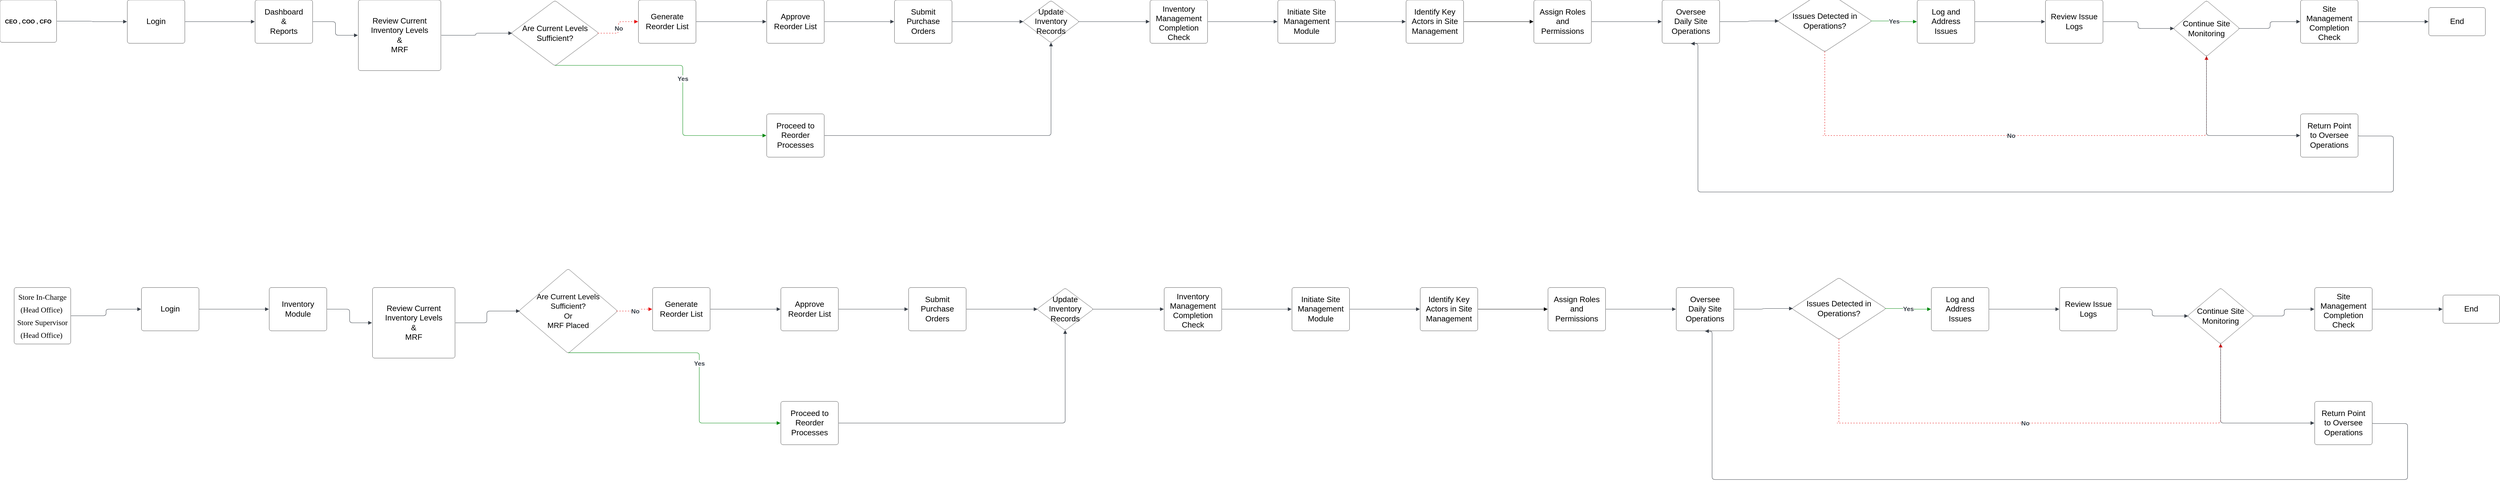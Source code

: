 <mxfile version="26.0.6">
  <diagram name="Page-1" id="gkHH0XiydJWJVt2vifZf">
    <mxGraphModel dx="4826" dy="-353" grid="1" gridSize="10" guides="1" tooltips="1" connect="1" arrows="1" fold="1" page="1" pageScale="1" pageWidth="850" pageHeight="1100" math="0" shadow="0">
      <root>
        <mxCell id="0" />
        <mxCell id="1" parent="0" />
        <mxCell id="hJsZTmZmDDR9Kw60t7y2-1" value="" style="group;dropTarget=0;pointerEvents=0;" vertex="1" parent="1">
          <mxGeometry x="-3400" y="1159" width="5271" height="408.431" as="geometry" />
        </mxCell>
        <mxCell id="hJsZTmZmDDR9Kw60t7y2-2" value="&lt;span style=&quot;font-size: 12px; text-wrap-mode: nowrap;&quot;&gt;&lt;b&gt;CEO , COO , CFO&lt;/b&gt;&lt;/span&gt;" style="html=1;overflow=block;blockSpacing=1;whiteSpace=wrap;fontSize=16.7;spacing=3.8;rounded=1;absoluteArcSize=1;arcSize=9;strokeWidth=NaN;lucidId=EjgL6~Q6XDg3;" vertex="1" parent="hJsZTmZmDDR9Kw60t7y2-1">
          <mxGeometry width="120" height="90" as="geometry" />
        </mxCell>
        <mxCell id="hJsZTmZmDDR9Kw60t7y2-3" value="Login" style="html=1;overflow=block;blockSpacing=1;whiteSpace=wrap;fontSize=16.7;spacing=9;rounded=1;absoluteArcSize=1;arcSize=9;strokeWidth=NaN;lucidId=EjgLtwZEJxSu;" vertex="1" parent="hJsZTmZmDDR9Kw60t7y2-1">
          <mxGeometry x="270" width="122" height="92" as="geometry" />
        </mxCell>
        <mxCell id="hJsZTmZmDDR9Kw60t7y2-4" value="Dashboard&lt;br&gt;&amp;amp;&lt;br&gt;Reports" style="html=1;overflow=block;blockSpacing=1;whiteSpace=wrap;fontSize=16.7;spacing=9;rounded=1;absoluteArcSize=1;arcSize=9;strokeWidth=NaN;lucidId=EjgLVKG_Uo.f;" vertex="1" parent="hJsZTmZmDDR9Kw60t7y2-1">
          <mxGeometry x="541" width="122" height="92" as="geometry" />
        </mxCell>
        <mxCell id="hJsZTmZmDDR9Kw60t7y2-5" value="Review Current Inventory Levels&lt;br&gt;&amp;amp;&lt;div&gt;MRF&lt;/div&gt;" style="html=1;overflow=block;blockSpacing=1;whiteSpace=wrap;fontSize=16.7;spacing=9;rounded=1;absoluteArcSize=1;arcSize=9;strokeWidth=NaN;lucidId=EjgLOzU3.O_G;" vertex="1" parent="hJsZTmZmDDR9Kw60t7y2-1">
          <mxGeometry x="760" width="175" height="150" as="geometry" />
        </mxCell>
        <mxCell id="hJsZTmZmDDR9Kw60t7y2-6" value="Are Current Levels Sufficient?" style="html=1;overflow=block;blockSpacing=1;whiteSpace=wrap;rhombus;fontSize=16.7;spacing=3.8;rounded=1;absoluteArcSize=1;arcSize=9;strokeWidth=NaN;lucidId=EjgL9UUAcc1q;" vertex="1" parent="hJsZTmZmDDR9Kw60t7y2-1">
          <mxGeometry x="1084" y="1" width="186" height="139" as="geometry" />
        </mxCell>
        <mxCell id="hJsZTmZmDDR9Kw60t7y2-7" value="Proceed to Reorder Processes" style="html=1;overflow=block;blockSpacing=1;whiteSpace=wrap;fontSize=16.7;spacing=9;rounded=1;absoluteArcSize=1;arcSize=9;strokeWidth=NaN;lucidId=EjgLZHWEGcp9;" vertex="1" parent="hJsZTmZmDDR9Kw60t7y2-1">
          <mxGeometry x="1626" y="242" width="122" height="92" as="geometry" />
        </mxCell>
        <mxCell id="hJsZTmZmDDR9Kw60t7y2-8" value="Generate Reorder List" style="html=1;overflow=block;blockSpacing=1;whiteSpace=wrap;fontSize=16.7;spacing=9;rounded=1;absoluteArcSize=1;arcSize=9;strokeWidth=NaN;lucidId=EjgLFG6DfWJj;" vertex="1" parent="hJsZTmZmDDR9Kw60t7y2-1">
          <mxGeometry x="1354" width="122" height="92" as="geometry" />
        </mxCell>
        <mxCell id="hJsZTmZmDDR9Kw60t7y2-9" value="Approve Reorder List" style="html=1;overflow=block;blockSpacing=1;whiteSpace=wrap;fontSize=16.7;spacing=9;rounded=1;absoluteArcSize=1;arcSize=9;strokeWidth=NaN;lucidId=EjgLLr8iSvA0;" vertex="1" parent="hJsZTmZmDDR9Kw60t7y2-1">
          <mxGeometry x="1626" width="122" height="92" as="geometry" />
        </mxCell>
        <mxCell id="hJsZTmZmDDR9Kw60t7y2-10" value="Submit Purchase Orders" style="html=1;overflow=block;blockSpacing=1;whiteSpace=wrap;fontSize=16.7;spacing=9;rounded=1;absoluteArcSize=1;arcSize=9;strokeWidth=NaN;lucidId=EjgLrljgHhcF;" vertex="1" parent="hJsZTmZmDDR9Kw60t7y2-1">
          <mxGeometry x="1897" width="122" height="92" as="geometry" />
        </mxCell>
        <mxCell id="hJsZTmZmDDR9Kw60t7y2-11" value="Update Inventory Records" style="html=1;overflow=block;blockSpacing=1;whiteSpace=wrap;rhombus;fontSize=16.7;spacing=3.8;rounded=1;absoluteArcSize=1;arcSize=9;strokeWidth=NaN;lucidId=EjgLuijhRN4M;" vertex="1" parent="hJsZTmZmDDR9Kw60t7y2-1">
          <mxGeometry x="2169" y="1" width="120" height="90" as="geometry" />
        </mxCell>
        <mxCell id="hJsZTmZmDDR9Kw60t7y2-12" value="Inventory Management Completion Check" style="html=1;overflow=block;blockSpacing=1;whiteSpace=wrap;fontSize=16.7;spacing=9;rounded=1;absoluteArcSize=1;arcSize=9;strokeWidth=NaN;lucidId=EjgL_.4KRflO;" vertex="1" parent="hJsZTmZmDDR9Kw60t7y2-1">
          <mxGeometry x="2439" width="122" height="92" as="geometry" />
        </mxCell>
        <mxCell id="hJsZTmZmDDR9Kw60t7y2-13" value="Initiate Site Management Module" style="html=1;overflow=block;blockSpacing=1;whiteSpace=wrap;fontSize=16.7;spacing=9;rounded=1;absoluteArcSize=1;arcSize=9;strokeWidth=NaN;lucidId=EjgLI088RUfB;" vertex="1" parent="hJsZTmZmDDR9Kw60t7y2-1">
          <mxGeometry x="2710" width="122" height="92" as="geometry" />
        </mxCell>
        <mxCell id="hJsZTmZmDDR9Kw60t7y2-14" value="Identify Key Actors in Site Management" style="html=1;overflow=block;blockSpacing=1;whiteSpace=wrap;fontSize=16.7;spacing=9;rounded=1;absoluteArcSize=1;arcSize=9;strokeWidth=NaN;lucidId=EjgLQOj7N_Zz;" vertex="1" parent="hJsZTmZmDDR9Kw60t7y2-1">
          <mxGeometry x="2982" width="122" height="92" as="geometry" />
        </mxCell>
        <mxCell id="hJsZTmZmDDR9Kw60t7y2-15" value="Assign Roles and Permissions" style="html=1;overflow=block;blockSpacing=1;whiteSpace=wrap;fontSize=16.7;spacing=9;rounded=1;absoluteArcSize=1;arcSize=9;strokeWidth=NaN;lucidId=EjgLk.0mJW4V;" vertex="1" parent="hJsZTmZmDDR9Kw60t7y2-1">
          <mxGeometry x="3253" width="122" height="92" as="geometry" />
        </mxCell>
        <mxCell id="hJsZTmZmDDR9Kw60t7y2-16" value="Oversee Daily Site Operations" style="html=1;overflow=block;blockSpacing=1;whiteSpace=wrap;fontSize=16.7;spacing=9;rounded=1;absoluteArcSize=1;arcSize=9;strokeWidth=NaN;lucidId=EjgLvT6um53y;" vertex="1" parent="hJsZTmZmDDR9Kw60t7y2-1">
          <mxGeometry x="3525" width="122" height="92" as="geometry" />
        </mxCell>
        <mxCell id="hJsZTmZmDDR9Kw60t7y2-17" value="Issues Detected in Operations?" style="html=1;overflow=block;blockSpacing=1;whiteSpace=wrap;rhombus;fontSize=16.7;spacing=3.8;rounded=1;absoluteArcSize=1;arcSize=9;strokeWidth=NaN;lucidId=EjgL9F~z1Yey;" vertex="1" parent="hJsZTmZmDDR9Kw60t7y2-1">
          <mxGeometry x="3770" y="-20.75" width="200" height="130.75" as="geometry" />
        </mxCell>
        <mxCell id="hJsZTmZmDDR9Kw60t7y2-18" value="Log and Address Issues" style="html=1;overflow=block;blockSpacing=1;whiteSpace=wrap;fontSize=16.7;spacing=9;rounded=1;absoluteArcSize=1;arcSize=9;strokeWidth=NaN;lucidId=EjgLhWUXhW7u;" vertex="1" parent="hJsZTmZmDDR9Kw60t7y2-1">
          <mxGeometry x="4066" width="122" height="92" as="geometry" />
        </mxCell>
        <mxCell id="hJsZTmZmDDR9Kw60t7y2-19" value="Review Issue Logs" style="html=1;overflow=block;blockSpacing=1;whiteSpace=wrap;fontSize=16.7;spacing=9;rounded=1;absoluteArcSize=1;arcSize=9;strokeWidth=NaN;lucidId=EjgLm85xOVRP;" vertex="1" parent="hJsZTmZmDDR9Kw60t7y2-1">
          <mxGeometry x="4338" width="122" height="92" as="geometry" />
        </mxCell>
        <mxCell id="hJsZTmZmDDR9Kw60t7y2-20" value="Continue Site Monitoring" style="html=1;overflow=block;blockSpacing=1;whiteSpace=wrap;rhombus;fontSize=16.7;spacing=3.8;rounded=1;absoluteArcSize=1;arcSize=9;strokeWidth=NaN;lucidId=EjgL1orkh-_m;" vertex="1" parent="hJsZTmZmDDR9Kw60t7y2-1">
          <mxGeometry x="4609" y="1" width="141" height="119" as="geometry" />
        </mxCell>
        <mxCell id="hJsZTmZmDDR9Kw60t7y2-21" value="Site Management Completion Check" style="html=1;overflow=block;blockSpacing=1;whiteSpace=wrap;fontSize=16.7;spacing=9;rounded=1;absoluteArcSize=1;arcSize=9;strokeWidth=NaN;lucidId=EjgLoFfvhtgl;" vertex="1" parent="hJsZTmZmDDR9Kw60t7y2-1">
          <mxGeometry x="4879" width="122" height="92" as="geometry" />
        </mxCell>
        <mxCell id="hJsZTmZmDDR9Kw60t7y2-22" value="End" style="html=1;overflow=block;blockSpacing=1;whiteSpace=wrap;fontSize=16.7;spacing=3.8;rounded=1;absoluteArcSize=1;arcSize=9;strokeWidth=NaN;lucidId=EjgLxapHAk7J;" vertex="1" parent="hJsZTmZmDDR9Kw60t7y2-1">
          <mxGeometry x="5151" y="16" width="120" height="60" as="geometry" />
        </mxCell>
        <mxCell id="hJsZTmZmDDR9Kw60t7y2-24" value="Return Point to Oversee Operations" style="html=1;overflow=block;blockSpacing=1;whiteSpace=wrap;fontSize=16.7;spacing=9;rounded=1;absoluteArcSize=1;arcSize=9;strokeWidth=NaN;lucidId=EjgLWpXIi.QZ;" vertex="1" parent="hJsZTmZmDDR9Kw60t7y2-1">
          <mxGeometry x="4879" y="242" width="122" height="92" as="geometry" />
        </mxCell>
        <mxCell id="hJsZTmZmDDR9Kw60t7y2-25" value="" style="html=1;jettySize=18;whiteSpace=wrap;fontSize=13;strokeColor=#3a414a;strokeOpacity=100;strokeWidth=0.8;rounded=1;arcSize=12;edgeStyle=orthogonalEdgeStyle;startArrow=none;endArrow=block;endFill=1;exitX=1.006;exitY=0.5;exitPerimeter=0;entryX=-0.006;entryY=0.5;entryPerimeter=0;lucidId=EjgL3VEAT9DE;" edge="1" parent="hJsZTmZmDDR9Kw60t7y2-1" source="hJsZTmZmDDR9Kw60t7y2-2" target="hJsZTmZmDDR9Kw60t7y2-3">
          <mxGeometry width="100" height="100" relative="1" as="geometry">
            <Array as="points" />
          </mxGeometry>
        </mxCell>
        <mxCell id="hJsZTmZmDDR9Kw60t7y2-26" value="" style="html=1;jettySize=18;whiteSpace=wrap;fontSize=13;strokeColor=#3a414a;strokeOpacity=100;strokeWidth=0.8;rounded=1;arcSize=12;edgeStyle=orthogonalEdgeStyle;startArrow=none;endArrow=block;endFill=1;exitX=1.006;exitY=0.5;exitPerimeter=0;entryX=-0.006;entryY=0.5;entryPerimeter=0;lucidId=EjgL0av2GVsZ;" edge="1" parent="hJsZTmZmDDR9Kw60t7y2-1" source="hJsZTmZmDDR9Kw60t7y2-3" target="hJsZTmZmDDR9Kw60t7y2-4">
          <mxGeometry width="100" height="100" relative="1" as="geometry">
            <Array as="points" />
          </mxGeometry>
        </mxCell>
        <mxCell id="hJsZTmZmDDR9Kw60t7y2-27" value="" style="html=1;jettySize=18;whiteSpace=wrap;fontSize=13;strokeColor=#3a414a;strokeOpacity=100;strokeWidth=0.8;rounded=1;arcSize=12;edgeStyle=orthogonalEdgeStyle;startArrow=none;endArrow=block;endFill=1;exitX=1.006;exitY=0.5;exitPerimeter=0;entryX=-0.006;entryY=0.5;entryPerimeter=0;lucidId=EjgLHLuMFvAr;" edge="1" parent="hJsZTmZmDDR9Kw60t7y2-1" source="hJsZTmZmDDR9Kw60t7y2-4" target="hJsZTmZmDDR9Kw60t7y2-5">
          <mxGeometry width="100" height="100" relative="1" as="geometry">
            <Array as="points" />
          </mxGeometry>
        </mxCell>
        <mxCell id="hJsZTmZmDDR9Kw60t7y2-28" value="" style="html=1;jettySize=18;whiteSpace=wrap;fontSize=13;strokeColor=#3a414a;strokeOpacity=100;strokeWidth=0.8;rounded=1;arcSize=12;edgeStyle=orthogonalEdgeStyle;startArrow=none;endArrow=block;endFill=1;exitX=1.006;exitY=0.5;exitPerimeter=0;entryX=0.012;entryY=0.5;entryPerimeter=0;lucidId=EjgLv7LTHXwQ;" edge="1" parent="hJsZTmZmDDR9Kw60t7y2-1" source="hJsZTmZmDDR9Kw60t7y2-5" target="hJsZTmZmDDR9Kw60t7y2-6">
          <mxGeometry width="100" height="100" relative="1" as="geometry">
            <Array as="points" />
          </mxGeometry>
        </mxCell>
        <mxCell id="hJsZTmZmDDR9Kw60t7y2-29" value="" style="html=1;jettySize=18;whiteSpace=wrap;fontSize=13;strokeColor=#008a0e;strokeOpacity=100;strokeWidth=0.8;rounded=1;arcSize=12;edgeStyle=orthogonalEdgeStyle;startArrow=none;endArrow=block;endFill=1;exitX=0.5;exitY=0.992;exitPerimeter=0;entryX=-0.006;entryY=0.5;entryPerimeter=0;lucidId=EjgLafXjpDZq;" edge="1" parent="hJsZTmZmDDR9Kw60t7y2-1" source="hJsZTmZmDDR9Kw60t7y2-6" target="hJsZTmZmDDR9Kw60t7y2-7">
          <mxGeometry width="100" height="100" relative="1" as="geometry">
            <Array as="points" />
          </mxGeometry>
        </mxCell>
        <mxCell id="hJsZTmZmDDR9Kw60t7y2-30" value="Yes" style="text;html=1;resizable=0;labelBackgroundColor=default;align=center;verticalAlign=middle;fontStyle=1;fontColor=#3a414a;fontSize=13.3;" vertex="1" parent="hJsZTmZmDDR9Kw60t7y2-29">
          <mxGeometry relative="1" as="geometry" />
        </mxCell>
        <mxCell id="hJsZTmZmDDR9Kw60t7y2-31" value="" style="html=1;jettySize=18;whiteSpace=wrap;fontSize=13;strokeColor=#e81313;strokeOpacity=100;dashed=1;fixDash=1;strokeWidth=0.8;rounded=1;arcSize=12;edgeStyle=orthogonalEdgeStyle;startArrow=none;endArrow=block;endFill=1;exitX=0.988;exitY=0.5;exitPerimeter=0;entryX=-0.006;entryY=0.5;entryPerimeter=0;lucidId=EjgL27~xLFvi;" edge="1" parent="hJsZTmZmDDR9Kw60t7y2-1" source="hJsZTmZmDDR9Kw60t7y2-6" target="hJsZTmZmDDR9Kw60t7y2-8">
          <mxGeometry width="100" height="100" relative="1" as="geometry">
            <Array as="points" />
          </mxGeometry>
        </mxCell>
        <mxCell id="hJsZTmZmDDR9Kw60t7y2-32" value="No" style="text;html=1;resizable=0;labelBackgroundColor=default;align=center;verticalAlign=middle;fontStyle=1;fontColor=#3a414a;fontSize=13.3;" vertex="1" parent="hJsZTmZmDDR9Kw60t7y2-31">
          <mxGeometry relative="1" as="geometry" />
        </mxCell>
        <mxCell id="hJsZTmZmDDR9Kw60t7y2-33" value="" style="html=1;jettySize=18;whiteSpace=wrap;fontSize=13;strokeColor=#3a414a;strokeOpacity=100;strokeWidth=0.8;rounded=1;arcSize=12;edgeStyle=orthogonalEdgeStyle;startArrow=none;endArrow=block;endFill=1;exitX=1.006;exitY=0.5;exitPerimeter=0;entryX=-0.006;entryY=0.5;entryPerimeter=0;lucidId=EjgLr.cU1wcV;" edge="1" parent="hJsZTmZmDDR9Kw60t7y2-1" source="hJsZTmZmDDR9Kw60t7y2-8" target="hJsZTmZmDDR9Kw60t7y2-9">
          <mxGeometry width="100" height="100" relative="1" as="geometry">
            <Array as="points" />
          </mxGeometry>
        </mxCell>
        <mxCell id="hJsZTmZmDDR9Kw60t7y2-34" value="" style="html=1;jettySize=18;whiteSpace=wrap;fontSize=13;strokeColor=#3a414a;strokeOpacity=100;strokeWidth=0.8;rounded=1;arcSize=12;edgeStyle=orthogonalEdgeStyle;startArrow=none;endArrow=block;endFill=1;exitX=1.006;exitY=0.5;exitPerimeter=0;entryX=-0.006;entryY=0.5;entryPerimeter=0;lucidId=EjgLcfwG.y6m;" edge="1" parent="hJsZTmZmDDR9Kw60t7y2-1" source="hJsZTmZmDDR9Kw60t7y2-9" target="hJsZTmZmDDR9Kw60t7y2-10">
          <mxGeometry width="100" height="100" relative="1" as="geometry">
            <Array as="points" />
          </mxGeometry>
        </mxCell>
        <mxCell id="hJsZTmZmDDR9Kw60t7y2-35" value="" style="html=1;jettySize=18;whiteSpace=wrap;fontSize=13;strokeColor=#3a414a;strokeOpacity=100;strokeWidth=0.8;rounded=1;arcSize=12;edgeStyle=orthogonalEdgeStyle;startArrow=none;endArrow=block;endFill=1;exitX=1.006;exitY=0.5;exitPerimeter=0;entryX=0.5;entryY=0.992;entryPerimeter=0;lucidId=EjgL~QutdFOK;" edge="1" parent="hJsZTmZmDDR9Kw60t7y2-1" source="hJsZTmZmDDR9Kw60t7y2-7" target="hJsZTmZmDDR9Kw60t7y2-11">
          <mxGeometry width="100" height="100" relative="1" as="geometry">
            <Array as="points" />
          </mxGeometry>
        </mxCell>
        <mxCell id="hJsZTmZmDDR9Kw60t7y2-36" value="" style="html=1;jettySize=18;whiteSpace=wrap;fontSize=13;strokeColor=#3a414a;strokeOpacity=100;strokeWidth=0.8;rounded=1;arcSize=12;edgeStyle=orthogonalEdgeStyle;startArrow=none;endArrow=block;endFill=1;exitX=1.006;exitY=0.5;exitPerimeter=0;entryX=0.012;entryY=0.5;entryPerimeter=0;lucidId=EjgLXuzipgVp;" edge="1" parent="hJsZTmZmDDR9Kw60t7y2-1" source="hJsZTmZmDDR9Kw60t7y2-10" target="hJsZTmZmDDR9Kw60t7y2-11">
          <mxGeometry width="100" height="100" relative="1" as="geometry">
            <Array as="points" />
          </mxGeometry>
        </mxCell>
        <mxCell id="hJsZTmZmDDR9Kw60t7y2-37" value="" style="html=1;jettySize=18;whiteSpace=wrap;fontSize=13;strokeColor=#3a414a;strokeOpacity=100;strokeWidth=0.8;rounded=1;arcSize=12;edgeStyle=orthogonalEdgeStyle;startArrow=none;endArrow=block;endFill=1;exitX=0.988;exitY=0.5;exitPerimeter=0;entryX=-0.006;entryY=0.5;entryPerimeter=0;lucidId=EjgLS-o4CDrv;" edge="1" parent="hJsZTmZmDDR9Kw60t7y2-1" source="hJsZTmZmDDR9Kw60t7y2-11" target="hJsZTmZmDDR9Kw60t7y2-12">
          <mxGeometry width="100" height="100" relative="1" as="geometry">
            <Array as="points" />
          </mxGeometry>
        </mxCell>
        <mxCell id="hJsZTmZmDDR9Kw60t7y2-38" value="" style="html=1;jettySize=18;whiteSpace=wrap;fontSize=13;strokeColor=#3a414a;strokeOpacity=100;strokeWidth=0.8;rounded=1;arcSize=12;edgeStyle=orthogonalEdgeStyle;startArrow=none;endArrow=block;endFill=1;exitX=1.006;exitY=0.5;exitPerimeter=0;entryX=-0.006;entryY=0.5;entryPerimeter=0;lucidId=EjgLPVA~iwVe;" edge="1" parent="hJsZTmZmDDR9Kw60t7y2-1" source="hJsZTmZmDDR9Kw60t7y2-12" target="hJsZTmZmDDR9Kw60t7y2-13">
          <mxGeometry width="100" height="100" relative="1" as="geometry">
            <Array as="points" />
          </mxGeometry>
        </mxCell>
        <mxCell id="hJsZTmZmDDR9Kw60t7y2-39" value="" style="html=1;jettySize=18;whiteSpace=wrap;fontSize=13;strokeColor=#3a414a;strokeOpacity=100;strokeWidth=0.8;rounded=1;arcSize=12;edgeStyle=orthogonalEdgeStyle;startArrow=none;endArrow=block;endFill=1;exitX=1.006;exitY=0.5;exitPerimeter=0;entryX=-0.006;entryY=0.5;entryPerimeter=0;lucidId=EjgLKuAtKb~S;" edge="1" parent="hJsZTmZmDDR9Kw60t7y2-1" source="hJsZTmZmDDR9Kw60t7y2-13" target="hJsZTmZmDDR9Kw60t7y2-14">
          <mxGeometry width="100" height="100" relative="1" as="geometry">
            <Array as="points" />
          </mxGeometry>
        </mxCell>
        <mxCell id="hJsZTmZmDDR9Kw60t7y2-40" value="" style="html=1;jettySize=18;whiteSpace=wrap;fontSize=13;strokeOpacity=100;strokeWidth=0.8;rounded=1;arcSize=12;edgeStyle=orthogonalEdgeStyle;startArrow=none;endArrow=block;endFill=1;exitX=1.006;exitY=0.5;exitPerimeter=0;entryX=-0.006;entryY=0.5;entryPerimeter=0;lucidId=EjgLFE9ArPmi;" edge="1" parent="hJsZTmZmDDR9Kw60t7y2-1" source="hJsZTmZmDDR9Kw60t7y2-14" target="hJsZTmZmDDR9Kw60t7y2-15">
          <mxGeometry width="100" height="100" relative="1" as="geometry">
            <Array as="points" />
          </mxGeometry>
        </mxCell>
        <mxCell id="hJsZTmZmDDR9Kw60t7y2-41" value="" style="html=1;jettySize=18;whiteSpace=wrap;fontSize=13;strokeColor=#3a414a;strokeOpacity=100;strokeWidth=0.8;rounded=1;arcSize=12;edgeStyle=orthogonalEdgeStyle;startArrow=none;endArrow=block;endFill=1;exitX=1.006;exitY=0.5;exitPerimeter=0;entryX=-0.006;entryY=0.5;entryPerimeter=0;lucidId=EjgLl6FkTTJN;" edge="1" parent="hJsZTmZmDDR9Kw60t7y2-1" source="hJsZTmZmDDR9Kw60t7y2-15" target="hJsZTmZmDDR9Kw60t7y2-16">
          <mxGeometry width="100" height="100" relative="1" as="geometry">
            <Array as="points" />
          </mxGeometry>
        </mxCell>
        <mxCell id="hJsZTmZmDDR9Kw60t7y2-42" value="" style="html=1;jettySize=18;whiteSpace=wrap;fontSize=13;strokeColor=#3a414a;strokeOpacity=100;strokeWidth=0.8;rounded=1;arcSize=12;edgeStyle=orthogonalEdgeStyle;startArrow=none;endArrow=block;endFill=1;exitX=1.006;exitY=0.5;exitPerimeter=0;entryX=0.012;entryY=0.5;entryPerimeter=0;lucidId=EjgLp_ulS_DM;" edge="1" parent="hJsZTmZmDDR9Kw60t7y2-1" source="hJsZTmZmDDR9Kw60t7y2-16" target="hJsZTmZmDDR9Kw60t7y2-17">
          <mxGeometry width="100" height="100" relative="1" as="geometry">
            <Array as="points" />
          </mxGeometry>
        </mxCell>
        <mxCell id="hJsZTmZmDDR9Kw60t7y2-43" value="" style="html=1;jettySize=18;whiteSpace=wrap;fontSize=13;strokeColor=#008a0e;strokeOpacity=100;strokeWidth=0.8;rounded=1;arcSize=12;edgeStyle=orthogonalEdgeStyle;startArrow=none;endArrow=block;endFill=1;exitX=0.988;exitY=0.5;exitPerimeter=0;entryX=-0.006;entryY=0.5;entryPerimeter=0;lucidId=EjgLoC44yt-D;" edge="1" parent="hJsZTmZmDDR9Kw60t7y2-1" source="hJsZTmZmDDR9Kw60t7y2-17" target="hJsZTmZmDDR9Kw60t7y2-18">
          <mxGeometry width="100" height="100" relative="1" as="geometry">
            <Array as="points" />
          </mxGeometry>
        </mxCell>
        <mxCell id="hJsZTmZmDDR9Kw60t7y2-44" value="Yes" style="text;html=1;resizable=0;labelBackgroundColor=default;align=center;verticalAlign=middle;fontStyle=1;fontColor=#3a414a;fontSize=13.3;" vertex="1" parent="hJsZTmZmDDR9Kw60t7y2-43">
          <mxGeometry relative="1" as="geometry" />
        </mxCell>
        <mxCell id="hJsZTmZmDDR9Kw60t7y2-45" value="" style="html=1;jettySize=18;whiteSpace=wrap;fontSize=13;strokeColor=#3a414a;strokeOpacity=100;strokeWidth=0.8;rounded=1;arcSize=12;edgeStyle=orthogonalEdgeStyle;startArrow=none;endArrow=block;endFill=1;exitX=1.006;exitY=0.5;exitPerimeter=0;entryX=-0.006;entryY=0.5;entryPerimeter=0;lucidId=EjgLOTAAA44H;" edge="1" parent="hJsZTmZmDDR9Kw60t7y2-1" source="hJsZTmZmDDR9Kw60t7y2-18" target="hJsZTmZmDDR9Kw60t7y2-19">
          <mxGeometry width="100" height="100" relative="1" as="geometry">
            <Array as="points" />
          </mxGeometry>
        </mxCell>
        <mxCell id="hJsZTmZmDDR9Kw60t7y2-46" value="" style="html=1;jettySize=18;whiteSpace=wrap;fontSize=13;strokeColor=#e81313;strokeOpacity=100;dashed=1;fixDash=1;strokeWidth=0.8;rounded=1;arcSize=12;edgeStyle=orthogonalEdgeStyle;startArrow=none;endArrow=block;endFill=1;exitX=0.5;exitY=0.992;exitPerimeter=0;entryX=0.5;entryY=0.992;entryPerimeter=0;lucidId=EjgLmQA7dpb6;" edge="1" parent="hJsZTmZmDDR9Kw60t7y2-1" source="hJsZTmZmDDR9Kw60t7y2-17" target="hJsZTmZmDDR9Kw60t7y2-20">
          <mxGeometry width="100" height="100" relative="1" as="geometry">
            <Array as="points">
              <mxPoint x="3865" y="288" />
              <mxPoint x="4661" y="288" />
            </Array>
          </mxGeometry>
        </mxCell>
        <mxCell id="hJsZTmZmDDR9Kw60t7y2-47" value="No" style="text;html=1;resizable=0;labelBackgroundColor=default;align=center;verticalAlign=middle;fontStyle=1;fontColor=#3a414a;fontSize=13.3;" vertex="1" parent="hJsZTmZmDDR9Kw60t7y2-46">
          <mxGeometry relative="1" as="geometry" />
        </mxCell>
        <mxCell id="hJsZTmZmDDR9Kw60t7y2-48" value="" style="html=1;jettySize=18;whiteSpace=wrap;fontSize=13;strokeColor=#3a414a;strokeOpacity=100;strokeWidth=0.8;rounded=1;arcSize=12;edgeStyle=orthogonalEdgeStyle;startArrow=none;endArrow=block;endFill=1;exitX=1.006;exitY=0.5;exitPerimeter=0;entryX=0.012;entryY=0.5;entryPerimeter=0;lucidId=EjgLhz1bnqkV;" edge="1" parent="hJsZTmZmDDR9Kw60t7y2-1" source="hJsZTmZmDDR9Kw60t7y2-19" target="hJsZTmZmDDR9Kw60t7y2-20">
          <mxGeometry width="100" height="100" relative="1" as="geometry">
            <Array as="points" />
          </mxGeometry>
        </mxCell>
        <mxCell id="hJsZTmZmDDR9Kw60t7y2-49" value="" style="html=1;jettySize=18;whiteSpace=wrap;fontSize=13;strokeColor=#3a414a;strokeOpacity=100;strokeWidth=0.8;rounded=1;arcSize=12;edgeStyle=orthogonalEdgeStyle;startArrow=none;endArrow=block;endFill=1;exitX=0.988;exitY=0.5;exitPerimeter=0;entryX=-0.006;entryY=0.5;entryPerimeter=0;lucidId=EjgL7niWs6Tx;" edge="1" parent="hJsZTmZmDDR9Kw60t7y2-1" source="hJsZTmZmDDR9Kw60t7y2-20" target="hJsZTmZmDDR9Kw60t7y2-21">
          <mxGeometry width="100" height="100" relative="1" as="geometry">
            <Array as="points" />
          </mxGeometry>
        </mxCell>
        <mxCell id="hJsZTmZmDDR9Kw60t7y2-50" value="" style="html=1;jettySize=18;whiteSpace=wrap;fontSize=13;strokeColor=#3a414a;strokeOpacity=100;strokeWidth=0.8;rounded=1;arcSize=12;edgeStyle=orthogonalEdgeStyle;startArrow=none;endArrow=block;endFill=1;exitX=1.006;exitY=0.5;exitPerimeter=0;entryX=-0.006;entryY=0.5;entryPerimeter=0;lucidId=EjgLIiDdnQZw;" edge="1" parent="hJsZTmZmDDR9Kw60t7y2-1" source="hJsZTmZmDDR9Kw60t7y2-21" target="hJsZTmZmDDR9Kw60t7y2-22">
          <mxGeometry width="100" height="100" relative="1" as="geometry">
            <Array as="points" />
          </mxGeometry>
        </mxCell>
        <mxCell id="hJsZTmZmDDR9Kw60t7y2-52" value="" style="html=1;jettySize=18;whiteSpace=wrap;fontSize=13;strokeColor=#3a414a;strokeOpacity=100;strokeWidth=0.8;rounded=1;arcSize=12;edgeStyle=orthogonalEdgeStyle;startArrow=none;endArrow=block;endFill=1;exitX=0.5;exitY=0.992;exitPerimeter=0;entryX=-0.006;entryY=0.5;entryPerimeter=0;lucidId=EjgLX9qSpBAz;" edge="1" parent="hJsZTmZmDDR9Kw60t7y2-1" source="hJsZTmZmDDR9Kw60t7y2-20" target="hJsZTmZmDDR9Kw60t7y2-24">
          <mxGeometry width="100" height="100" relative="1" as="geometry">
            <Array as="points" />
          </mxGeometry>
        </mxCell>
        <mxCell id="hJsZTmZmDDR9Kw60t7y2-54" value="" style="html=1;jettySize=18;whiteSpace=wrap;fontSize=13;strokeColor=#3a414a;strokeOpacity=100;strokeWidth=0.8;rounded=1;arcSize=12;edgeStyle=orthogonalEdgeStyle;startArrow=none;endArrow=block;endFill=1;exitX=1.006;exitY=0.5;exitPerimeter=0;entryX=0.5;entryY=1.008;entryPerimeter=0;lucidId=EjgL89KVdAjJ;" edge="1" parent="hJsZTmZmDDR9Kw60t7y2-1" source="hJsZTmZmDDR9Kw60t7y2-24" target="hJsZTmZmDDR9Kw60t7y2-16">
          <mxGeometry width="100" height="100" relative="1" as="geometry">
            <Array as="points">
              <mxPoint x="5076" y="289" />
              <mxPoint x="5076" y="408" />
              <mxPoint x="3601" y="408" />
            </Array>
          </mxGeometry>
        </mxCell>
        <mxCell id="hJsZTmZmDDR9Kw60t7y2-63" value="" style="group;dropTarget=0;pointerEvents=0;" vertex="1" parent="1">
          <mxGeometry x="-3370" y="1770" width="5271" height="408.431" as="geometry" />
        </mxCell>
        <mxCell id="hJsZTmZmDDR9Kw60t7y2-64" value="&lt;span style=&quot;-webkit-user-drag: none; -webkit-tap-highlight-color: transparent; margin: 0px; padding: 0px; user-select: text; text-align: justify; white-space-collapse: preserve; background-color: rgb(255, 255, 255); font-size: 12pt; line-height: 27px; font-family: &amp;quot;Times New Roman&amp;quot;, &amp;quot;Times New Roman_EmbeddedFont&amp;quot;, &amp;quot;Times New Roman_MSFontService&amp;quot;, serif; font-variant-ligatures: none !important;&quot; class=&quot;TextRun SCXW184420366 BCX8&quot; lang=&quot;EN-GB&quot; data-contrast=&quot;auto&quot;&gt;&lt;span style=&quot;-webkit-user-drag: none; -webkit-tap-highlight-color: transparent; margin: 0px; padding: 0px; user-select: text;&quot; class=&quot;NormalTextRun SCXW184420366 BCX8&quot;&gt;Store In-Charge (Head Office)&lt;/span&gt;&lt;/span&gt;&lt;span style=&quot;-webkit-user-drag: none; -webkit-tap-highlight-color: transparent; margin: 0px; padding: 0px; user-select: text; text-align: justify; white-space-collapse: preserve; background-color: rgb(255, 255, 255); font-size: 12pt; line-height: 27px; font-family: &amp;quot;Times New Roman&amp;quot;, &amp;quot;Times New Roman_EmbeddedFont&amp;quot;, &amp;quot;Times New Roman_MSFontService&amp;quot;, serif;&quot; data-ccp-props=&quot;{&amp;quot;201341983&amp;quot;:0,&amp;quot;335551550&amp;quot;:6,&amp;quot;335551620&amp;quot;:6,&amp;quot;335559740&amp;quot;:360}&quot; class=&quot;EOP SCXW184420366 BCX8&quot;&gt;&amp;nbsp;&lt;br/&gt;&lt;span style=&quot;-webkit-user-drag: none; -webkit-tap-highlight-color: transparent; margin: 0px; padding: 0px; user-select: text; font-size: 12pt; line-height: 27px; font-variant-ligatures: none !important;&quot; class=&quot;TextRun SCXW25561058 BCX8&quot; lang=&quot;EN-GB&quot; data-contrast=&quot;auto&quot;&gt;&lt;span style=&quot;-webkit-user-drag: none; -webkit-tap-highlight-color: transparent; margin: 0px; padding: 0px; user-select: text;&quot; class=&quot;NormalTextRun SCXW25561058 BCX8&quot;&gt;Store Supervisor (Head Office)&lt;/span&gt;&lt;/span&gt;&lt;span style=&quot;-webkit-user-drag: none; -webkit-tap-highlight-color: transparent; margin: 0px; padding: 0px; user-select: text; font-size: 12pt; line-height: 27px;&quot; data-ccp-props=&quot;{&amp;quot;201341983&amp;quot;:0,&amp;quot;335551550&amp;quot;:6,&amp;quot;335551620&amp;quot;:6,&amp;quot;335559740&amp;quot;:360}&quot; class=&quot;EOP SCXW25561058 BCX8&quot;&gt;&amp;nbsp;&lt;/span&gt;&lt;/span&gt;" style="html=1;overflow=block;blockSpacing=1;whiteSpace=wrap;fontSize=16.7;spacing=3.8;rounded=1;absoluteArcSize=1;arcSize=9;strokeWidth=NaN;lucidId=EjgL6~Q6XDg3;" vertex="1" parent="hJsZTmZmDDR9Kw60t7y2-63">
          <mxGeometry width="120" height="120" as="geometry" />
        </mxCell>
        <mxCell id="hJsZTmZmDDR9Kw60t7y2-65" value="Login" style="html=1;overflow=block;blockSpacing=1;whiteSpace=wrap;fontSize=16.7;spacing=9;rounded=1;absoluteArcSize=1;arcSize=9;strokeWidth=NaN;lucidId=EjgLtwZEJxSu;" vertex="1" parent="hJsZTmZmDDR9Kw60t7y2-63">
          <mxGeometry x="270" width="122" height="92" as="geometry" />
        </mxCell>
        <mxCell id="hJsZTmZmDDR9Kw60t7y2-66" value="Inventory Module" style="html=1;overflow=block;blockSpacing=1;whiteSpace=wrap;fontSize=16.7;spacing=9;rounded=1;absoluteArcSize=1;arcSize=9;strokeWidth=NaN;lucidId=EjgLVKG_Uo.f;" vertex="1" parent="hJsZTmZmDDR9Kw60t7y2-63">
          <mxGeometry x="541" width="122" height="92" as="geometry" />
        </mxCell>
        <mxCell id="hJsZTmZmDDR9Kw60t7y2-67" value="Review Current Inventory Levels&lt;br&gt;&amp;amp;&lt;div&gt;MRF&lt;/div&gt;" style="html=1;overflow=block;blockSpacing=1;whiteSpace=wrap;fontSize=16.7;spacing=9;rounded=1;absoluteArcSize=1;arcSize=9;strokeWidth=NaN;lucidId=EjgLOzU3.O_G;" vertex="1" parent="hJsZTmZmDDR9Kw60t7y2-63">
          <mxGeometry x="760" width="175" height="150" as="geometry" />
        </mxCell>
        <mxCell id="hJsZTmZmDDR9Kw60t7y2-68" value="&lt;font style=&quot;font-size: 16px;&quot;&gt;Are Current Levels Sufficient?&lt;br&gt;Or&lt;br&gt;MRF Placed&lt;/font&gt;" style="html=1;overflow=block;blockSpacing=1;whiteSpace=wrap;rhombus;fontSize=16.7;spacing=3.8;rounded=1;absoluteArcSize=1;arcSize=9;strokeWidth=NaN;lucidId=EjgL9UUAcc1q;" vertex="1" parent="hJsZTmZmDDR9Kw60t7y2-63">
          <mxGeometry x="1070" y="-40" width="210" height="180" as="geometry" />
        </mxCell>
        <mxCell id="hJsZTmZmDDR9Kw60t7y2-69" value="Proceed to Reorder Processes" style="html=1;overflow=block;blockSpacing=1;whiteSpace=wrap;fontSize=16.7;spacing=9;rounded=1;absoluteArcSize=1;arcSize=9;strokeWidth=NaN;lucidId=EjgLZHWEGcp9;" vertex="1" parent="hJsZTmZmDDR9Kw60t7y2-63">
          <mxGeometry x="1626" y="242" width="122" height="92" as="geometry" />
        </mxCell>
        <mxCell id="hJsZTmZmDDR9Kw60t7y2-70" value="Generate Reorder List" style="html=1;overflow=block;blockSpacing=1;whiteSpace=wrap;fontSize=16.7;spacing=9;rounded=1;absoluteArcSize=1;arcSize=9;strokeWidth=NaN;lucidId=EjgLFG6DfWJj;" vertex="1" parent="hJsZTmZmDDR9Kw60t7y2-63">
          <mxGeometry x="1354" width="122" height="92" as="geometry" />
        </mxCell>
        <mxCell id="hJsZTmZmDDR9Kw60t7y2-71" value="Approve Reorder List" style="html=1;overflow=block;blockSpacing=1;whiteSpace=wrap;fontSize=16.7;spacing=9;rounded=1;absoluteArcSize=1;arcSize=9;strokeWidth=NaN;lucidId=EjgLLr8iSvA0;" vertex="1" parent="hJsZTmZmDDR9Kw60t7y2-63">
          <mxGeometry x="1626" width="122" height="92" as="geometry" />
        </mxCell>
        <mxCell id="hJsZTmZmDDR9Kw60t7y2-72" value="Submit Purchase Orders" style="html=1;overflow=block;blockSpacing=1;whiteSpace=wrap;fontSize=16.7;spacing=9;rounded=1;absoluteArcSize=1;arcSize=9;strokeWidth=NaN;lucidId=EjgLrljgHhcF;" vertex="1" parent="hJsZTmZmDDR9Kw60t7y2-63">
          <mxGeometry x="1897" width="122" height="92" as="geometry" />
        </mxCell>
        <mxCell id="hJsZTmZmDDR9Kw60t7y2-73" value="Update Inventory Records" style="html=1;overflow=block;blockSpacing=1;whiteSpace=wrap;rhombus;fontSize=16.7;spacing=3.8;rounded=1;absoluteArcSize=1;arcSize=9;strokeWidth=NaN;lucidId=EjgLuijhRN4M;" vertex="1" parent="hJsZTmZmDDR9Kw60t7y2-63">
          <mxGeometry x="2169" y="1" width="120" height="90" as="geometry" />
        </mxCell>
        <mxCell id="hJsZTmZmDDR9Kw60t7y2-74" value="Inventory Management Completion Check" style="html=1;overflow=block;blockSpacing=1;whiteSpace=wrap;fontSize=16.7;spacing=9;rounded=1;absoluteArcSize=1;arcSize=9;strokeWidth=NaN;lucidId=EjgL_.4KRflO;" vertex="1" parent="hJsZTmZmDDR9Kw60t7y2-63">
          <mxGeometry x="2439" width="122" height="92" as="geometry" />
        </mxCell>
        <mxCell id="hJsZTmZmDDR9Kw60t7y2-75" value="Initiate Site Management Module" style="html=1;overflow=block;blockSpacing=1;whiteSpace=wrap;fontSize=16.7;spacing=9;rounded=1;absoluteArcSize=1;arcSize=9;strokeWidth=NaN;lucidId=EjgLI088RUfB;" vertex="1" parent="hJsZTmZmDDR9Kw60t7y2-63">
          <mxGeometry x="2710" width="122" height="92" as="geometry" />
        </mxCell>
        <mxCell id="hJsZTmZmDDR9Kw60t7y2-76" value="Identify Key Actors in Site Management" style="html=1;overflow=block;blockSpacing=1;whiteSpace=wrap;fontSize=16.7;spacing=9;rounded=1;absoluteArcSize=1;arcSize=9;strokeWidth=NaN;lucidId=EjgLQOj7N_Zz;" vertex="1" parent="hJsZTmZmDDR9Kw60t7y2-63">
          <mxGeometry x="2982" width="122" height="92" as="geometry" />
        </mxCell>
        <mxCell id="hJsZTmZmDDR9Kw60t7y2-77" value="Assign Roles and Permissions" style="html=1;overflow=block;blockSpacing=1;whiteSpace=wrap;fontSize=16.7;spacing=9;rounded=1;absoluteArcSize=1;arcSize=9;strokeWidth=NaN;lucidId=EjgLk.0mJW4V;" vertex="1" parent="hJsZTmZmDDR9Kw60t7y2-63">
          <mxGeometry x="3253" width="122" height="92" as="geometry" />
        </mxCell>
        <mxCell id="hJsZTmZmDDR9Kw60t7y2-78" value="Oversee Daily Site Operations" style="html=1;overflow=block;blockSpacing=1;whiteSpace=wrap;fontSize=16.7;spacing=9;rounded=1;absoluteArcSize=1;arcSize=9;strokeWidth=NaN;lucidId=EjgLvT6um53y;" vertex="1" parent="hJsZTmZmDDR9Kw60t7y2-63">
          <mxGeometry x="3525" width="122" height="92" as="geometry" />
        </mxCell>
        <mxCell id="hJsZTmZmDDR9Kw60t7y2-79" value="Issues Detected in Operations?" style="html=1;overflow=block;blockSpacing=1;whiteSpace=wrap;rhombus;fontSize=16.7;spacing=3.8;rounded=1;absoluteArcSize=1;arcSize=9;strokeWidth=NaN;lucidId=EjgL9F~z1Yey;" vertex="1" parent="hJsZTmZmDDR9Kw60t7y2-63">
          <mxGeometry x="3770" y="-20.75" width="200" height="130.75" as="geometry" />
        </mxCell>
        <mxCell id="hJsZTmZmDDR9Kw60t7y2-80" value="Log and Address Issues" style="html=1;overflow=block;blockSpacing=1;whiteSpace=wrap;fontSize=16.7;spacing=9;rounded=1;absoluteArcSize=1;arcSize=9;strokeWidth=NaN;lucidId=EjgLhWUXhW7u;" vertex="1" parent="hJsZTmZmDDR9Kw60t7y2-63">
          <mxGeometry x="4066" width="122" height="92" as="geometry" />
        </mxCell>
        <mxCell id="hJsZTmZmDDR9Kw60t7y2-81" value="Review Issue Logs" style="html=1;overflow=block;blockSpacing=1;whiteSpace=wrap;fontSize=16.7;spacing=9;rounded=1;absoluteArcSize=1;arcSize=9;strokeWidth=NaN;lucidId=EjgLm85xOVRP;" vertex="1" parent="hJsZTmZmDDR9Kw60t7y2-63">
          <mxGeometry x="4338" width="122" height="92" as="geometry" />
        </mxCell>
        <mxCell id="hJsZTmZmDDR9Kw60t7y2-82" value="Continue Site Monitoring" style="html=1;overflow=block;blockSpacing=1;whiteSpace=wrap;rhombus;fontSize=16.7;spacing=3.8;rounded=1;absoluteArcSize=1;arcSize=9;strokeWidth=NaN;lucidId=EjgL1orkh-_m;" vertex="1" parent="hJsZTmZmDDR9Kw60t7y2-63">
          <mxGeometry x="4609" y="1" width="141" height="119" as="geometry" />
        </mxCell>
        <mxCell id="hJsZTmZmDDR9Kw60t7y2-83" value="Site Management Completion Check" style="html=1;overflow=block;blockSpacing=1;whiteSpace=wrap;fontSize=16.7;spacing=9;rounded=1;absoluteArcSize=1;arcSize=9;strokeWidth=NaN;lucidId=EjgLoFfvhtgl;" vertex="1" parent="hJsZTmZmDDR9Kw60t7y2-63">
          <mxGeometry x="4879" width="122" height="92" as="geometry" />
        </mxCell>
        <mxCell id="hJsZTmZmDDR9Kw60t7y2-84" value="End" style="html=1;overflow=block;blockSpacing=1;whiteSpace=wrap;fontSize=16.7;spacing=3.8;rounded=1;absoluteArcSize=1;arcSize=9;strokeWidth=NaN;lucidId=EjgLxapHAk7J;" vertex="1" parent="hJsZTmZmDDR9Kw60t7y2-63">
          <mxGeometry x="5151" y="16" width="120" height="60" as="geometry" />
        </mxCell>
        <mxCell id="hJsZTmZmDDR9Kw60t7y2-85" value="Return Point to Oversee Operations" style="html=1;overflow=block;blockSpacing=1;whiteSpace=wrap;fontSize=16.7;spacing=9;rounded=1;absoluteArcSize=1;arcSize=9;strokeWidth=NaN;lucidId=EjgLWpXIi.QZ;" vertex="1" parent="hJsZTmZmDDR9Kw60t7y2-63">
          <mxGeometry x="4879" y="242" width="122" height="92" as="geometry" />
        </mxCell>
        <mxCell id="hJsZTmZmDDR9Kw60t7y2-86" value="" style="html=1;jettySize=18;whiteSpace=wrap;fontSize=13;strokeColor=#3a414a;strokeOpacity=100;strokeWidth=0.8;rounded=1;arcSize=12;edgeStyle=orthogonalEdgeStyle;startArrow=none;endArrow=block;endFill=1;exitX=1.006;exitY=0.5;exitPerimeter=0;entryX=-0.006;entryY=0.5;entryPerimeter=0;lucidId=EjgL3VEAT9DE;" edge="1" parent="hJsZTmZmDDR9Kw60t7y2-63" source="hJsZTmZmDDR9Kw60t7y2-64" target="hJsZTmZmDDR9Kw60t7y2-65">
          <mxGeometry width="100" height="100" relative="1" as="geometry">
            <Array as="points" />
          </mxGeometry>
        </mxCell>
        <mxCell id="hJsZTmZmDDR9Kw60t7y2-87" value="" style="html=1;jettySize=18;whiteSpace=wrap;fontSize=13;strokeColor=#3a414a;strokeOpacity=100;strokeWidth=0.8;rounded=1;arcSize=12;edgeStyle=orthogonalEdgeStyle;startArrow=none;endArrow=block;endFill=1;exitX=1.006;exitY=0.5;exitPerimeter=0;entryX=-0.006;entryY=0.5;entryPerimeter=0;lucidId=EjgL0av2GVsZ;" edge="1" parent="hJsZTmZmDDR9Kw60t7y2-63" source="hJsZTmZmDDR9Kw60t7y2-65" target="hJsZTmZmDDR9Kw60t7y2-66">
          <mxGeometry width="100" height="100" relative="1" as="geometry">
            <Array as="points" />
          </mxGeometry>
        </mxCell>
        <mxCell id="hJsZTmZmDDR9Kw60t7y2-88" value="" style="html=1;jettySize=18;whiteSpace=wrap;fontSize=13;strokeColor=#3a414a;strokeOpacity=100;strokeWidth=0.8;rounded=1;arcSize=12;edgeStyle=orthogonalEdgeStyle;startArrow=none;endArrow=block;endFill=1;exitX=1.006;exitY=0.5;exitPerimeter=0;entryX=-0.006;entryY=0.5;entryPerimeter=0;lucidId=EjgLHLuMFvAr;" edge="1" parent="hJsZTmZmDDR9Kw60t7y2-63" source="hJsZTmZmDDR9Kw60t7y2-66" target="hJsZTmZmDDR9Kw60t7y2-67">
          <mxGeometry width="100" height="100" relative="1" as="geometry">
            <Array as="points" />
          </mxGeometry>
        </mxCell>
        <mxCell id="hJsZTmZmDDR9Kw60t7y2-89" value="" style="html=1;jettySize=18;whiteSpace=wrap;fontSize=13;strokeColor=#3a414a;strokeOpacity=100;strokeWidth=0.8;rounded=1;arcSize=12;edgeStyle=orthogonalEdgeStyle;startArrow=none;endArrow=block;endFill=1;exitX=1.006;exitY=0.5;exitPerimeter=0;entryX=0.012;entryY=0.5;entryPerimeter=0;lucidId=EjgLv7LTHXwQ;" edge="1" parent="hJsZTmZmDDR9Kw60t7y2-63" source="hJsZTmZmDDR9Kw60t7y2-67" target="hJsZTmZmDDR9Kw60t7y2-68">
          <mxGeometry width="100" height="100" relative="1" as="geometry">
            <Array as="points" />
          </mxGeometry>
        </mxCell>
        <mxCell id="hJsZTmZmDDR9Kw60t7y2-90" value="" style="html=1;jettySize=18;whiteSpace=wrap;fontSize=13;strokeColor=#008a0e;strokeOpacity=100;strokeWidth=0.8;rounded=1;arcSize=12;edgeStyle=orthogonalEdgeStyle;startArrow=none;endArrow=block;endFill=1;exitX=0.5;exitY=0.992;exitPerimeter=0;entryX=-0.006;entryY=0.5;entryPerimeter=0;lucidId=EjgLafXjpDZq;" edge="1" parent="hJsZTmZmDDR9Kw60t7y2-63" source="hJsZTmZmDDR9Kw60t7y2-68" target="hJsZTmZmDDR9Kw60t7y2-69">
          <mxGeometry width="100" height="100" relative="1" as="geometry">
            <Array as="points" />
          </mxGeometry>
        </mxCell>
        <mxCell id="hJsZTmZmDDR9Kw60t7y2-91" value="Yes" style="text;html=1;resizable=0;labelBackgroundColor=default;align=center;verticalAlign=middle;fontStyle=1;fontColor=#3a414a;fontSize=13.3;" vertex="1" parent="hJsZTmZmDDR9Kw60t7y2-90">
          <mxGeometry relative="1" as="geometry" />
        </mxCell>
        <mxCell id="hJsZTmZmDDR9Kw60t7y2-92" value="" style="html=1;jettySize=18;whiteSpace=wrap;fontSize=13;strokeColor=#e81313;strokeOpacity=100;dashed=1;fixDash=1;strokeWidth=0.8;rounded=1;arcSize=12;edgeStyle=orthogonalEdgeStyle;startArrow=none;endArrow=block;endFill=1;exitX=0.988;exitY=0.5;exitPerimeter=0;entryX=-0.006;entryY=0.5;entryPerimeter=0;lucidId=EjgL27~xLFvi;" edge="1" parent="hJsZTmZmDDR9Kw60t7y2-63" source="hJsZTmZmDDR9Kw60t7y2-68" target="hJsZTmZmDDR9Kw60t7y2-70">
          <mxGeometry width="100" height="100" relative="1" as="geometry">
            <Array as="points" />
          </mxGeometry>
        </mxCell>
        <mxCell id="hJsZTmZmDDR9Kw60t7y2-93" value="No" style="text;html=1;resizable=0;labelBackgroundColor=default;align=center;verticalAlign=middle;fontStyle=1;fontColor=#3a414a;fontSize=13.3;" vertex="1" parent="hJsZTmZmDDR9Kw60t7y2-92">
          <mxGeometry relative="1" as="geometry" />
        </mxCell>
        <mxCell id="hJsZTmZmDDR9Kw60t7y2-94" value="" style="html=1;jettySize=18;whiteSpace=wrap;fontSize=13;strokeColor=#3a414a;strokeOpacity=100;strokeWidth=0.8;rounded=1;arcSize=12;edgeStyle=orthogonalEdgeStyle;startArrow=none;endArrow=block;endFill=1;exitX=1.006;exitY=0.5;exitPerimeter=0;entryX=-0.006;entryY=0.5;entryPerimeter=0;lucidId=EjgLr.cU1wcV;" edge="1" parent="hJsZTmZmDDR9Kw60t7y2-63" source="hJsZTmZmDDR9Kw60t7y2-70" target="hJsZTmZmDDR9Kw60t7y2-71">
          <mxGeometry width="100" height="100" relative="1" as="geometry">
            <Array as="points" />
          </mxGeometry>
        </mxCell>
        <mxCell id="hJsZTmZmDDR9Kw60t7y2-95" value="" style="html=1;jettySize=18;whiteSpace=wrap;fontSize=13;strokeColor=#3a414a;strokeOpacity=100;strokeWidth=0.8;rounded=1;arcSize=12;edgeStyle=orthogonalEdgeStyle;startArrow=none;endArrow=block;endFill=1;exitX=1.006;exitY=0.5;exitPerimeter=0;entryX=-0.006;entryY=0.5;entryPerimeter=0;lucidId=EjgLcfwG.y6m;" edge="1" parent="hJsZTmZmDDR9Kw60t7y2-63" source="hJsZTmZmDDR9Kw60t7y2-71" target="hJsZTmZmDDR9Kw60t7y2-72">
          <mxGeometry width="100" height="100" relative="1" as="geometry">
            <Array as="points" />
          </mxGeometry>
        </mxCell>
        <mxCell id="hJsZTmZmDDR9Kw60t7y2-96" value="" style="html=1;jettySize=18;whiteSpace=wrap;fontSize=13;strokeColor=#3a414a;strokeOpacity=100;strokeWidth=0.8;rounded=1;arcSize=12;edgeStyle=orthogonalEdgeStyle;startArrow=none;endArrow=block;endFill=1;exitX=1.006;exitY=0.5;exitPerimeter=0;entryX=0.5;entryY=0.992;entryPerimeter=0;lucidId=EjgL~QutdFOK;" edge="1" parent="hJsZTmZmDDR9Kw60t7y2-63" source="hJsZTmZmDDR9Kw60t7y2-69" target="hJsZTmZmDDR9Kw60t7y2-73">
          <mxGeometry width="100" height="100" relative="1" as="geometry">
            <Array as="points" />
          </mxGeometry>
        </mxCell>
        <mxCell id="hJsZTmZmDDR9Kw60t7y2-97" value="" style="html=1;jettySize=18;whiteSpace=wrap;fontSize=13;strokeColor=#3a414a;strokeOpacity=100;strokeWidth=0.8;rounded=1;arcSize=12;edgeStyle=orthogonalEdgeStyle;startArrow=none;endArrow=block;endFill=1;exitX=1.006;exitY=0.5;exitPerimeter=0;entryX=0.012;entryY=0.5;entryPerimeter=0;lucidId=EjgLXuzipgVp;" edge="1" parent="hJsZTmZmDDR9Kw60t7y2-63" source="hJsZTmZmDDR9Kw60t7y2-72" target="hJsZTmZmDDR9Kw60t7y2-73">
          <mxGeometry width="100" height="100" relative="1" as="geometry">
            <Array as="points" />
          </mxGeometry>
        </mxCell>
        <mxCell id="hJsZTmZmDDR9Kw60t7y2-98" value="" style="html=1;jettySize=18;whiteSpace=wrap;fontSize=13;strokeColor=#3a414a;strokeOpacity=100;strokeWidth=0.8;rounded=1;arcSize=12;edgeStyle=orthogonalEdgeStyle;startArrow=none;endArrow=block;endFill=1;exitX=0.988;exitY=0.5;exitPerimeter=0;entryX=-0.006;entryY=0.5;entryPerimeter=0;lucidId=EjgLS-o4CDrv;" edge="1" parent="hJsZTmZmDDR9Kw60t7y2-63" source="hJsZTmZmDDR9Kw60t7y2-73" target="hJsZTmZmDDR9Kw60t7y2-74">
          <mxGeometry width="100" height="100" relative="1" as="geometry">
            <Array as="points" />
          </mxGeometry>
        </mxCell>
        <mxCell id="hJsZTmZmDDR9Kw60t7y2-99" value="" style="html=1;jettySize=18;whiteSpace=wrap;fontSize=13;strokeColor=#3a414a;strokeOpacity=100;strokeWidth=0.8;rounded=1;arcSize=12;edgeStyle=orthogonalEdgeStyle;startArrow=none;endArrow=block;endFill=1;exitX=1.006;exitY=0.5;exitPerimeter=0;entryX=-0.006;entryY=0.5;entryPerimeter=0;lucidId=EjgLPVA~iwVe;" edge="1" parent="hJsZTmZmDDR9Kw60t7y2-63" source="hJsZTmZmDDR9Kw60t7y2-74" target="hJsZTmZmDDR9Kw60t7y2-75">
          <mxGeometry width="100" height="100" relative="1" as="geometry">
            <Array as="points" />
          </mxGeometry>
        </mxCell>
        <mxCell id="hJsZTmZmDDR9Kw60t7y2-100" value="" style="html=1;jettySize=18;whiteSpace=wrap;fontSize=13;strokeColor=#3a414a;strokeOpacity=100;strokeWidth=0.8;rounded=1;arcSize=12;edgeStyle=orthogonalEdgeStyle;startArrow=none;endArrow=block;endFill=1;exitX=1.006;exitY=0.5;exitPerimeter=0;entryX=-0.006;entryY=0.5;entryPerimeter=0;lucidId=EjgLKuAtKb~S;" edge="1" parent="hJsZTmZmDDR9Kw60t7y2-63" source="hJsZTmZmDDR9Kw60t7y2-75" target="hJsZTmZmDDR9Kw60t7y2-76">
          <mxGeometry width="100" height="100" relative="1" as="geometry">
            <Array as="points" />
          </mxGeometry>
        </mxCell>
        <mxCell id="hJsZTmZmDDR9Kw60t7y2-101" value="" style="html=1;jettySize=18;whiteSpace=wrap;fontSize=13;strokeOpacity=100;strokeWidth=0.8;rounded=1;arcSize=12;edgeStyle=orthogonalEdgeStyle;startArrow=none;endArrow=block;endFill=1;exitX=1.006;exitY=0.5;exitPerimeter=0;entryX=-0.006;entryY=0.5;entryPerimeter=0;lucidId=EjgLFE9ArPmi;" edge="1" parent="hJsZTmZmDDR9Kw60t7y2-63" source="hJsZTmZmDDR9Kw60t7y2-76" target="hJsZTmZmDDR9Kw60t7y2-77">
          <mxGeometry width="100" height="100" relative="1" as="geometry">
            <Array as="points" />
          </mxGeometry>
        </mxCell>
        <mxCell id="hJsZTmZmDDR9Kw60t7y2-102" value="" style="html=1;jettySize=18;whiteSpace=wrap;fontSize=13;strokeColor=#3a414a;strokeOpacity=100;strokeWidth=0.8;rounded=1;arcSize=12;edgeStyle=orthogonalEdgeStyle;startArrow=none;endArrow=block;endFill=1;exitX=1.006;exitY=0.5;exitPerimeter=0;entryX=-0.006;entryY=0.5;entryPerimeter=0;lucidId=EjgLl6FkTTJN;" edge="1" parent="hJsZTmZmDDR9Kw60t7y2-63" source="hJsZTmZmDDR9Kw60t7y2-77" target="hJsZTmZmDDR9Kw60t7y2-78">
          <mxGeometry width="100" height="100" relative="1" as="geometry">
            <Array as="points" />
          </mxGeometry>
        </mxCell>
        <mxCell id="hJsZTmZmDDR9Kw60t7y2-103" value="" style="html=1;jettySize=18;whiteSpace=wrap;fontSize=13;strokeColor=#3a414a;strokeOpacity=100;strokeWidth=0.8;rounded=1;arcSize=12;edgeStyle=orthogonalEdgeStyle;startArrow=none;endArrow=block;endFill=1;exitX=1.006;exitY=0.5;exitPerimeter=0;entryX=0.012;entryY=0.5;entryPerimeter=0;lucidId=EjgLp_ulS_DM;" edge="1" parent="hJsZTmZmDDR9Kw60t7y2-63" source="hJsZTmZmDDR9Kw60t7y2-78" target="hJsZTmZmDDR9Kw60t7y2-79">
          <mxGeometry width="100" height="100" relative="1" as="geometry">
            <Array as="points" />
          </mxGeometry>
        </mxCell>
        <mxCell id="hJsZTmZmDDR9Kw60t7y2-104" value="" style="html=1;jettySize=18;whiteSpace=wrap;fontSize=13;strokeColor=#008a0e;strokeOpacity=100;strokeWidth=0.8;rounded=1;arcSize=12;edgeStyle=orthogonalEdgeStyle;startArrow=none;endArrow=block;endFill=1;exitX=0.988;exitY=0.5;exitPerimeter=0;entryX=-0.006;entryY=0.5;entryPerimeter=0;lucidId=EjgLoC44yt-D;" edge="1" parent="hJsZTmZmDDR9Kw60t7y2-63" source="hJsZTmZmDDR9Kw60t7y2-79" target="hJsZTmZmDDR9Kw60t7y2-80">
          <mxGeometry width="100" height="100" relative="1" as="geometry">
            <Array as="points" />
          </mxGeometry>
        </mxCell>
        <mxCell id="hJsZTmZmDDR9Kw60t7y2-105" value="Yes" style="text;html=1;resizable=0;labelBackgroundColor=default;align=center;verticalAlign=middle;fontStyle=1;fontColor=#3a414a;fontSize=13.3;" vertex="1" parent="hJsZTmZmDDR9Kw60t7y2-104">
          <mxGeometry relative="1" as="geometry" />
        </mxCell>
        <mxCell id="hJsZTmZmDDR9Kw60t7y2-106" value="" style="html=1;jettySize=18;whiteSpace=wrap;fontSize=13;strokeColor=#3a414a;strokeOpacity=100;strokeWidth=0.8;rounded=1;arcSize=12;edgeStyle=orthogonalEdgeStyle;startArrow=none;endArrow=block;endFill=1;exitX=1.006;exitY=0.5;exitPerimeter=0;entryX=-0.006;entryY=0.5;entryPerimeter=0;lucidId=EjgLOTAAA44H;" edge="1" parent="hJsZTmZmDDR9Kw60t7y2-63" source="hJsZTmZmDDR9Kw60t7y2-80" target="hJsZTmZmDDR9Kw60t7y2-81">
          <mxGeometry width="100" height="100" relative="1" as="geometry">
            <Array as="points" />
          </mxGeometry>
        </mxCell>
        <mxCell id="hJsZTmZmDDR9Kw60t7y2-107" value="" style="html=1;jettySize=18;whiteSpace=wrap;fontSize=13;strokeColor=#e81313;strokeOpacity=100;dashed=1;fixDash=1;strokeWidth=0.8;rounded=1;arcSize=12;edgeStyle=orthogonalEdgeStyle;startArrow=none;endArrow=block;endFill=1;exitX=0.5;exitY=0.992;exitPerimeter=0;entryX=0.5;entryY=0.992;entryPerimeter=0;lucidId=EjgLmQA7dpb6;" edge="1" parent="hJsZTmZmDDR9Kw60t7y2-63" source="hJsZTmZmDDR9Kw60t7y2-79" target="hJsZTmZmDDR9Kw60t7y2-82">
          <mxGeometry width="100" height="100" relative="1" as="geometry">
            <Array as="points">
              <mxPoint x="3865" y="288" />
              <mxPoint x="4661" y="288" />
            </Array>
          </mxGeometry>
        </mxCell>
        <mxCell id="hJsZTmZmDDR9Kw60t7y2-108" value="No" style="text;html=1;resizable=0;labelBackgroundColor=default;align=center;verticalAlign=middle;fontStyle=1;fontColor=#3a414a;fontSize=13.3;" vertex="1" parent="hJsZTmZmDDR9Kw60t7y2-107">
          <mxGeometry relative="1" as="geometry" />
        </mxCell>
        <mxCell id="hJsZTmZmDDR9Kw60t7y2-109" value="" style="html=1;jettySize=18;whiteSpace=wrap;fontSize=13;strokeColor=#3a414a;strokeOpacity=100;strokeWidth=0.8;rounded=1;arcSize=12;edgeStyle=orthogonalEdgeStyle;startArrow=none;endArrow=block;endFill=1;exitX=1.006;exitY=0.5;exitPerimeter=0;entryX=0.012;entryY=0.5;entryPerimeter=0;lucidId=EjgLhz1bnqkV;" edge="1" parent="hJsZTmZmDDR9Kw60t7y2-63" source="hJsZTmZmDDR9Kw60t7y2-81" target="hJsZTmZmDDR9Kw60t7y2-82">
          <mxGeometry width="100" height="100" relative="1" as="geometry">
            <Array as="points" />
          </mxGeometry>
        </mxCell>
        <mxCell id="hJsZTmZmDDR9Kw60t7y2-110" value="" style="html=1;jettySize=18;whiteSpace=wrap;fontSize=13;strokeColor=#3a414a;strokeOpacity=100;strokeWidth=0.8;rounded=1;arcSize=12;edgeStyle=orthogonalEdgeStyle;startArrow=none;endArrow=block;endFill=1;exitX=0.988;exitY=0.5;exitPerimeter=0;entryX=-0.006;entryY=0.5;entryPerimeter=0;lucidId=EjgL7niWs6Tx;" edge="1" parent="hJsZTmZmDDR9Kw60t7y2-63" source="hJsZTmZmDDR9Kw60t7y2-82" target="hJsZTmZmDDR9Kw60t7y2-83">
          <mxGeometry width="100" height="100" relative="1" as="geometry">
            <Array as="points" />
          </mxGeometry>
        </mxCell>
        <mxCell id="hJsZTmZmDDR9Kw60t7y2-111" value="" style="html=1;jettySize=18;whiteSpace=wrap;fontSize=13;strokeColor=#3a414a;strokeOpacity=100;strokeWidth=0.8;rounded=1;arcSize=12;edgeStyle=orthogonalEdgeStyle;startArrow=none;endArrow=block;endFill=1;exitX=1.006;exitY=0.5;exitPerimeter=0;entryX=-0.006;entryY=0.5;entryPerimeter=0;lucidId=EjgLIiDdnQZw;" edge="1" parent="hJsZTmZmDDR9Kw60t7y2-63" source="hJsZTmZmDDR9Kw60t7y2-83" target="hJsZTmZmDDR9Kw60t7y2-84">
          <mxGeometry width="100" height="100" relative="1" as="geometry">
            <Array as="points" />
          </mxGeometry>
        </mxCell>
        <mxCell id="hJsZTmZmDDR9Kw60t7y2-112" value="" style="html=1;jettySize=18;whiteSpace=wrap;fontSize=13;strokeColor=#3a414a;strokeOpacity=100;strokeWidth=0.8;rounded=1;arcSize=12;edgeStyle=orthogonalEdgeStyle;startArrow=none;endArrow=block;endFill=1;exitX=0.5;exitY=0.992;exitPerimeter=0;entryX=-0.006;entryY=0.5;entryPerimeter=0;lucidId=EjgLX9qSpBAz;" edge="1" parent="hJsZTmZmDDR9Kw60t7y2-63" source="hJsZTmZmDDR9Kw60t7y2-82" target="hJsZTmZmDDR9Kw60t7y2-85">
          <mxGeometry width="100" height="100" relative="1" as="geometry">
            <Array as="points" />
          </mxGeometry>
        </mxCell>
        <mxCell id="hJsZTmZmDDR9Kw60t7y2-113" value="" style="html=1;jettySize=18;whiteSpace=wrap;fontSize=13;strokeColor=#3a414a;strokeOpacity=100;strokeWidth=0.8;rounded=1;arcSize=12;edgeStyle=orthogonalEdgeStyle;startArrow=none;endArrow=block;endFill=1;exitX=1.006;exitY=0.5;exitPerimeter=0;entryX=0.5;entryY=1.008;entryPerimeter=0;lucidId=EjgL89KVdAjJ;" edge="1" parent="hJsZTmZmDDR9Kw60t7y2-63" source="hJsZTmZmDDR9Kw60t7y2-85" target="hJsZTmZmDDR9Kw60t7y2-78">
          <mxGeometry width="100" height="100" relative="1" as="geometry">
            <Array as="points">
              <mxPoint x="5076" y="289" />
              <mxPoint x="5076" y="408" />
              <mxPoint x="3601" y="408" />
            </Array>
          </mxGeometry>
        </mxCell>
      </root>
    </mxGraphModel>
  </diagram>
</mxfile>
